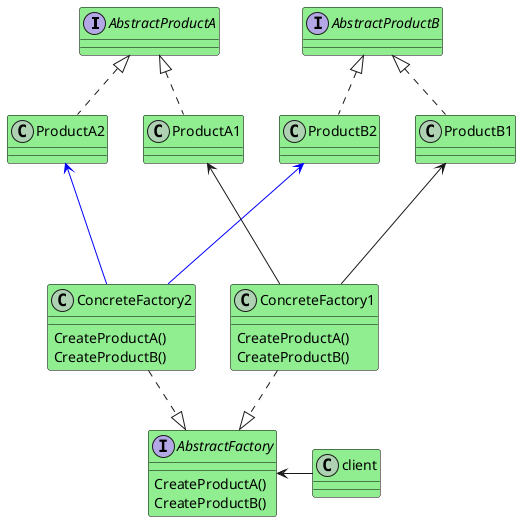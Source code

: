 @startuml AbstractFactory structure
skinparam class {
BackgroundColor lightGreen
BorderColor black
}

interface AbstractProductA
class ProductA1
class ProductA2

interface AbstractProductB
class ProductB1
class ProductB2




interface AbstractFactory{
    CreateProductA()
    CreateProductB()
}


class ConcreteFactory1{
    CreateProductA()
    CreateProductB()
}


class ConcreteFactory2{
    CreateProductA()
    CreateProductB()
}


client -left-> AbstractFactory

AbstractFactory <|.up. ConcreteFactory1
AbstractFactory <|.up. ConcreteFactory2

AbstractProductA <|.. ProductA1
AbstractProductA <|.. ProductA2

AbstractProductB <|.. ProductB1
AbstractProductB <|.. ProductB2

ProductA2 <--- ConcreteFactory2 #line:blue
ProductB2 <--- ConcreteFactory2 #line:blue

ProductA1 <--- ConcreteFactory1
ProductB1 <--- ConcreteFactory1

@enduml